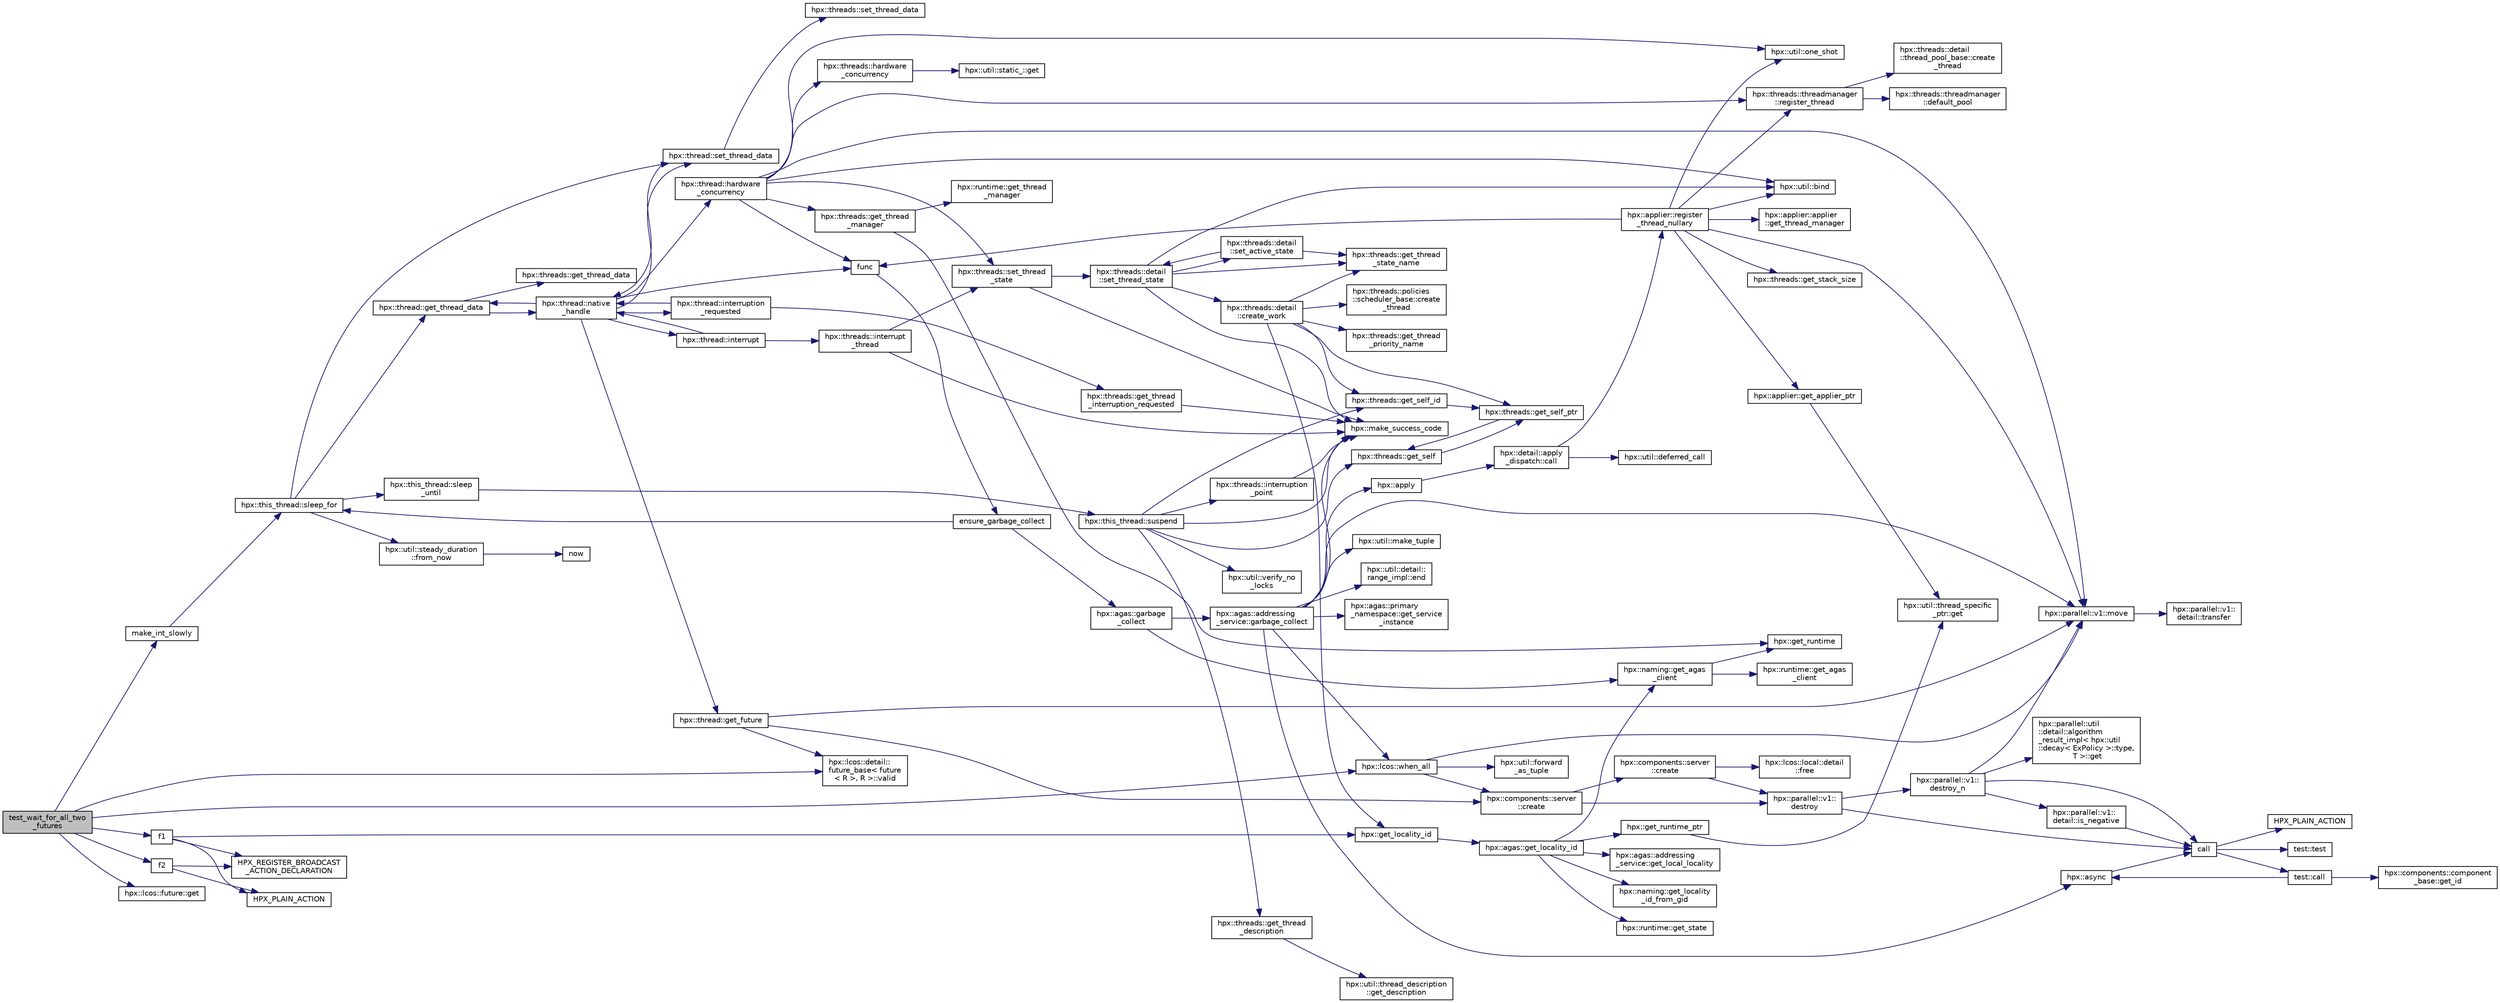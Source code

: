 digraph "test_wait_for_all_two_futures"
{
  edge [fontname="Helvetica",fontsize="10",labelfontname="Helvetica",labelfontsize="10"];
  node [fontname="Helvetica",fontsize="10",shape=record];
  rankdir="LR";
  Node837 [label="test_wait_for_all_two\l_futures",height=0.2,width=0.4,color="black", fillcolor="grey75", style="filled", fontcolor="black"];
  Node837 -> Node838 [color="midnightblue",fontsize="10",style="solid",fontname="Helvetica"];
  Node838 [label="make_int_slowly",height=0.2,width=0.4,color="black", fillcolor="white", style="filled",URL="$da/d18/when__all_8cpp.html#a705c7614d231fc70ec236f627c8287f1"];
  Node838 -> Node839 [color="midnightblue",fontsize="10",style="solid",fontname="Helvetica"];
  Node839 [label="hpx::this_thread::sleep_for",height=0.2,width=0.4,color="black", fillcolor="white", style="filled",URL="$d9/d52/namespacehpx_1_1this__thread.html#afc042a5a5fa52eef2d1d177a343435cf"];
  Node839 -> Node840 [color="midnightblue",fontsize="10",style="solid",fontname="Helvetica"];
  Node840 [label="hpx::this_thread::sleep\l_until",height=0.2,width=0.4,color="black", fillcolor="white", style="filled",URL="$d9/d52/namespacehpx_1_1this__thread.html#ae12a853980115b23ff0ab8ca06622658"];
  Node840 -> Node841 [color="midnightblue",fontsize="10",style="solid",fontname="Helvetica"];
  Node841 [label="hpx::this_thread::suspend",height=0.2,width=0.4,color="black", fillcolor="white", style="filled",URL="$d9/d52/namespacehpx_1_1this__thread.html#aca220026fb3014c0881d129fe31c0073"];
  Node841 -> Node842 [color="midnightblue",fontsize="10",style="solid",fontname="Helvetica"];
  Node842 [label="hpx::threads::get_self",height=0.2,width=0.4,color="black", fillcolor="white", style="filled",URL="$d7/d28/namespacehpx_1_1threads.html#a07daf4d6d29233f20d66d41ab7b5b8e8"];
  Node842 -> Node843 [color="midnightblue",fontsize="10",style="solid",fontname="Helvetica"];
  Node843 [label="hpx::threads::get_self_ptr",height=0.2,width=0.4,color="black", fillcolor="white", style="filled",URL="$d7/d28/namespacehpx_1_1threads.html#a22877ae347ad884cde3a51397dad6c53"];
  Node843 -> Node842 [color="midnightblue",fontsize="10",style="solid",fontname="Helvetica"];
  Node841 -> Node844 [color="midnightblue",fontsize="10",style="solid",fontname="Helvetica"];
  Node844 [label="hpx::threads::get_self_id",height=0.2,width=0.4,color="black", fillcolor="white", style="filled",URL="$d7/d28/namespacehpx_1_1threads.html#afafe0f900b9fac3d4ed3c747625c1cfe"];
  Node844 -> Node843 [color="midnightblue",fontsize="10",style="solid",fontname="Helvetica"];
  Node841 -> Node845 [color="midnightblue",fontsize="10",style="solid",fontname="Helvetica"];
  Node845 [label="hpx::threads::interruption\l_point",height=0.2,width=0.4,color="black", fillcolor="white", style="filled",URL="$d7/d28/namespacehpx_1_1threads.html#ada6ec56a12b050707311d8c628089059"];
  Node845 -> Node846 [color="midnightblue",fontsize="10",style="solid",fontname="Helvetica"];
  Node846 [label="hpx::make_success_code",height=0.2,width=0.4,color="black", fillcolor="white", style="filled",URL="$d8/d83/namespacehpx.html#a0e8512a8f49e2a6c8185061181419d8f",tooltip="Returns error_code(hpx::success, \"success\", mode). "];
  Node841 -> Node847 [color="midnightblue",fontsize="10",style="solid",fontname="Helvetica"];
  Node847 [label="hpx::util::verify_no\l_locks",height=0.2,width=0.4,color="black", fillcolor="white", style="filled",URL="$df/dad/namespacehpx_1_1util.html#ae0e1837ee6f09b79b26c2e788d2e9fc9"];
  Node841 -> Node848 [color="midnightblue",fontsize="10",style="solid",fontname="Helvetica"];
  Node848 [label="hpx::threads::get_thread\l_description",height=0.2,width=0.4,color="black", fillcolor="white", style="filled",URL="$d7/d28/namespacehpx_1_1threads.html#a42fc18a7a680f4e8bc633a4b4c956701"];
  Node848 -> Node849 [color="midnightblue",fontsize="10",style="solid",fontname="Helvetica"];
  Node849 [label="hpx::util::thread_description\l::get_description",height=0.2,width=0.4,color="black", fillcolor="white", style="filled",URL="$df/d9e/structhpx_1_1util_1_1thread__description.html#a8c834e14eca6eb228188022577f9f952"];
  Node841 -> Node846 [color="midnightblue",fontsize="10",style="solid",fontname="Helvetica"];
  Node839 -> Node850 [color="midnightblue",fontsize="10",style="solid",fontname="Helvetica"];
  Node850 [label="hpx::util::steady_duration\l::from_now",height=0.2,width=0.4,color="black", fillcolor="white", style="filled",URL="$d9/d4f/classhpx_1_1util_1_1steady__duration.html#a0132206d767cd0f7395507b40111a153"];
  Node850 -> Node851 [color="midnightblue",fontsize="10",style="solid",fontname="Helvetica"];
  Node851 [label="now",height=0.2,width=0.4,color="black", fillcolor="white", style="filled",URL="$de/db3/1d__stencil__1__omp_8cpp.html#a89e9667753dccfac455bd37a7a3a7b16"];
  Node839 -> Node852 [color="midnightblue",fontsize="10",style="solid",fontname="Helvetica"];
  Node852 [label="hpx::thread::get_thread_data",height=0.2,width=0.4,color="black", fillcolor="white", style="filled",URL="$de/d9b/classhpx_1_1thread.html#a4535ef82cec3b953d2c941d20e3e3904"];
  Node852 -> Node853 [color="midnightblue",fontsize="10",style="solid",fontname="Helvetica"];
  Node853 [label="hpx::threads::get_thread_data",height=0.2,width=0.4,color="black", fillcolor="white", style="filled",URL="$d7/d28/namespacehpx_1_1threads.html#a8737931ff6303807225f735b2b384ae4"];
  Node852 -> Node854 [color="midnightblue",fontsize="10",style="solid",fontname="Helvetica"];
  Node854 [label="hpx::thread::native\l_handle",height=0.2,width=0.4,color="black", fillcolor="white", style="filled",URL="$de/d9b/classhpx_1_1thread.html#acf48190d264ab64c1c4ec99d0b421b5a"];
  Node854 -> Node855 [color="midnightblue",fontsize="10",style="solid",fontname="Helvetica"];
  Node855 [label="hpx::thread::hardware\l_concurrency",height=0.2,width=0.4,color="black", fillcolor="white", style="filled",URL="$de/d9b/classhpx_1_1thread.html#a8e4fff210e02485ba493bc3a2a956c03"];
  Node855 -> Node856 [color="midnightblue",fontsize="10",style="solid",fontname="Helvetica"];
  Node856 [label="hpx::threads::hardware\l_concurrency",height=0.2,width=0.4,color="black", fillcolor="white", style="filled",URL="$d7/d28/namespacehpx_1_1threads.html#aa8752a235478d2ad7b5ac467b63ab527"];
  Node856 -> Node857 [color="midnightblue",fontsize="10",style="solid",fontname="Helvetica"];
  Node857 [label="hpx::util::static_::get",height=0.2,width=0.4,color="black", fillcolor="white", style="filled",URL="$d3/dbb/structhpx_1_1util_1_1static__.html#a2967c633948a3bf17a3b5405ef5a8318"];
  Node855 -> Node858 [color="midnightblue",fontsize="10",style="solid",fontname="Helvetica"];
  Node858 [label="func",height=0.2,width=0.4,color="black", fillcolor="white", style="filled",URL="$d8/dfd/id__type__ref__counting__1032_8cpp.html#ab811b86ea5107ffb3351fcaa29d2c652"];
  Node858 -> Node859 [color="midnightblue",fontsize="10",style="solid",fontname="Helvetica"];
  Node859 [label="ensure_garbage_collect",height=0.2,width=0.4,color="black", fillcolor="white", style="filled",URL="$d8/dfd/id__type__ref__counting__1032_8cpp.html#a5264b94bf7c262ac0e521fb290d476d5"];
  Node859 -> Node839 [color="midnightblue",fontsize="10",style="solid",fontname="Helvetica"];
  Node859 -> Node860 [color="midnightblue",fontsize="10",style="solid",fontname="Helvetica"];
  Node860 [label="hpx::agas::garbage\l_collect",height=0.2,width=0.4,color="black", fillcolor="white", style="filled",URL="$dc/d54/namespacehpx_1_1agas.html#a951337adc4f9bd6df00a50737468e911"];
  Node860 -> Node861 [color="midnightblue",fontsize="10",style="solid",fontname="Helvetica"];
  Node861 [label="hpx::naming::get_agas\l_client",height=0.2,width=0.4,color="black", fillcolor="white", style="filled",URL="$d4/dc9/namespacehpx_1_1naming.html#a0408fffd5d34b620712a801b0ae3b032"];
  Node861 -> Node862 [color="midnightblue",fontsize="10",style="solid",fontname="Helvetica"];
  Node862 [label="hpx::get_runtime",height=0.2,width=0.4,color="black", fillcolor="white", style="filled",URL="$d8/d83/namespacehpx.html#aef902cc6c7dd3b9fbadf34d1e850a070"];
  Node861 -> Node863 [color="midnightblue",fontsize="10",style="solid",fontname="Helvetica"];
  Node863 [label="hpx::runtime::get_agas\l_client",height=0.2,width=0.4,color="black", fillcolor="white", style="filled",URL="$d0/d7b/classhpx_1_1runtime.html#aeb5dddd30d6b9861669af8ad44d1a96a"];
  Node860 -> Node864 [color="midnightblue",fontsize="10",style="solid",fontname="Helvetica"];
  Node864 [label="hpx::agas::addressing\l_service::garbage_collect",height=0.2,width=0.4,color="black", fillcolor="white", style="filled",URL="$db/d58/structhpx_1_1agas_1_1addressing__service.html#a87dcae0eacf6e62d5103ebf516d86f63"];
  Node864 -> Node846 [color="midnightblue",fontsize="10",style="solid",fontname="Helvetica"];
  Node864 -> Node865 [color="midnightblue",fontsize="10",style="solid",fontname="Helvetica"];
  Node865 [label="hpx::agas::primary\l_namespace::get_service\l_instance",height=0.2,width=0.4,color="black", fillcolor="white", style="filled",URL="$d1/d43/structhpx_1_1agas_1_1primary__namespace.html#a7630ff0f30ff8c23b13b4672c5350e2e"];
  Node864 -> Node866 [color="midnightblue",fontsize="10",style="solid",fontname="Helvetica"];
  Node866 [label="hpx::util::make_tuple",height=0.2,width=0.4,color="black", fillcolor="white", style="filled",URL="$df/dad/namespacehpx_1_1util.html#a06fa74211a987d208e013f400a9f5328"];
  Node864 -> Node867 [color="midnightblue",fontsize="10",style="solid",fontname="Helvetica"];
  Node867 [label="hpx::util::detail::\lrange_impl::end",height=0.2,width=0.4,color="black", fillcolor="white", style="filled",URL="$d4/d4a/namespacehpx_1_1util_1_1detail_1_1range__impl.html#afb2ea48b0902f52ee4d8b764807b4316"];
  Node864 -> Node868 [color="midnightblue",fontsize="10",style="solid",fontname="Helvetica"];
  Node868 [label="hpx::apply",height=0.2,width=0.4,color="black", fillcolor="white", style="filled",URL="$d8/d83/namespacehpx.html#aa87762f0db0731d385f3fdfdb25d59fc"];
  Node868 -> Node869 [color="midnightblue",fontsize="10",style="solid",fontname="Helvetica"];
  Node869 [label="hpx::detail::apply\l_dispatch::call",height=0.2,width=0.4,color="black", fillcolor="white", style="filled",URL="$db/de8/structhpx_1_1detail_1_1apply__dispatch.html#a0755fab16d281e74bcff0f8045be9459"];
  Node869 -> Node870 [color="midnightblue",fontsize="10",style="solid",fontname="Helvetica"];
  Node870 [label="hpx::applier::register\l_thread_nullary",height=0.2,width=0.4,color="black", fillcolor="white", style="filled",URL="$d8/dcb/namespacehpx_1_1applier.html#a401cd1145927e58d74d1eb52aaccd936"];
  Node870 -> Node871 [color="midnightblue",fontsize="10",style="solid",fontname="Helvetica"];
  Node871 [label="hpx::applier::get_applier_ptr",height=0.2,width=0.4,color="black", fillcolor="white", style="filled",URL="$d8/dcb/namespacehpx_1_1applier.html#a617483cf2b77ad3a0aa428ade7b35299"];
  Node871 -> Node872 [color="midnightblue",fontsize="10",style="solid",fontname="Helvetica"];
  Node872 [label="hpx::util::thread_specific\l_ptr::get",height=0.2,width=0.4,color="black", fillcolor="white", style="filled",URL="$d4/d4c/structhpx_1_1util_1_1thread__specific__ptr.html#a3b27d8520710478aa41d1f74206bdba9"];
  Node870 -> Node858 [color="midnightblue",fontsize="10",style="solid",fontname="Helvetica"];
  Node870 -> Node873 [color="midnightblue",fontsize="10",style="solid",fontname="Helvetica"];
  Node873 [label="hpx::util::bind",height=0.2,width=0.4,color="black", fillcolor="white", style="filled",URL="$df/dad/namespacehpx_1_1util.html#ad844caedf82a0173d6909d910c3e48c6"];
  Node870 -> Node874 [color="midnightblue",fontsize="10",style="solid",fontname="Helvetica"];
  Node874 [label="hpx::util::one_shot",height=0.2,width=0.4,color="black", fillcolor="white", style="filled",URL="$df/dad/namespacehpx_1_1util.html#a273e61be42a72415291e0ec0a4f28c7a"];
  Node870 -> Node875 [color="midnightblue",fontsize="10",style="solid",fontname="Helvetica"];
  Node875 [label="hpx::parallel::v1::move",height=0.2,width=0.4,color="black", fillcolor="white", style="filled",URL="$db/db9/namespacehpx_1_1parallel_1_1v1.html#aa7c4ede081ce786c9d1eb1adff495cfc"];
  Node875 -> Node876 [color="midnightblue",fontsize="10",style="solid",fontname="Helvetica"];
  Node876 [label="hpx::parallel::v1::\ldetail::transfer",height=0.2,width=0.4,color="black", fillcolor="white", style="filled",URL="$d2/ddd/namespacehpx_1_1parallel_1_1v1_1_1detail.html#ab1b56a05e1885ca7cc7ffa1804dd2f3c"];
  Node870 -> Node877 [color="midnightblue",fontsize="10",style="solid",fontname="Helvetica"];
  Node877 [label="hpx::threads::get_stack_size",height=0.2,width=0.4,color="black", fillcolor="white", style="filled",URL="$d7/d28/namespacehpx_1_1threads.html#af597241b3c2785150be206737ca04aa6",tooltip="The get_stack_size function is part of the thread related API. It. "];
  Node870 -> Node878 [color="midnightblue",fontsize="10",style="solid",fontname="Helvetica"];
  Node878 [label="hpx::applier::applier\l::get_thread_manager",height=0.2,width=0.4,color="black", fillcolor="white", style="filled",URL="$da/dcb/classhpx_1_1applier_1_1applier.html#acc36d583973701e573be39da97bba866",tooltip="Access the thread-manager instance associated with this applier. "];
  Node870 -> Node879 [color="midnightblue",fontsize="10",style="solid",fontname="Helvetica"];
  Node879 [label="hpx::threads::threadmanager\l::register_thread",height=0.2,width=0.4,color="black", fillcolor="white", style="filled",URL="$d5/daa/classhpx_1_1threads_1_1threadmanager.html#a7f79c7578e08a60ca45eb276ce8133d8"];
  Node879 -> Node880 [color="midnightblue",fontsize="10",style="solid",fontname="Helvetica"];
  Node880 [label="hpx::threads::threadmanager\l::default_pool",height=0.2,width=0.4,color="black", fillcolor="white", style="filled",URL="$d5/daa/classhpx_1_1threads_1_1threadmanager.html#a851f067d03b5dd1c5e6a9a6a841e05df"];
  Node879 -> Node881 [color="midnightblue",fontsize="10",style="solid",fontname="Helvetica"];
  Node881 [label="hpx::threads::detail\l::thread_pool_base::create\l_thread",height=0.2,width=0.4,color="black", fillcolor="white", style="filled",URL="$de/dae/classhpx_1_1threads_1_1detail_1_1thread__pool__base.html#ad35d3779eef6f4528e62a26d71b34b34"];
  Node869 -> Node882 [color="midnightblue",fontsize="10",style="solid",fontname="Helvetica"];
  Node882 [label="hpx::util::deferred_call",height=0.2,width=0.4,color="black", fillcolor="white", style="filled",URL="$df/dad/namespacehpx_1_1util.html#acdded623c658a7a3436f7e76bc9d881c"];
  Node864 -> Node875 [color="midnightblue",fontsize="10",style="solid",fontname="Helvetica"];
  Node864 -> Node883 [color="midnightblue",fontsize="10",style="solid",fontname="Helvetica"];
  Node883 [label="hpx::async",height=0.2,width=0.4,color="black", fillcolor="white", style="filled",URL="$d8/d83/namespacehpx.html#acb7d8e37b73b823956ce144f9a57eaa4"];
  Node883 -> Node884 [color="midnightblue",fontsize="10",style="solid",fontname="Helvetica"];
  Node884 [label="call",height=0.2,width=0.4,color="black", fillcolor="white", style="filled",URL="$d2/d67/promise__1620_8cpp.html#a58357f0b82bc761e1d0b9091ed563a70"];
  Node884 -> Node885 [color="midnightblue",fontsize="10",style="solid",fontname="Helvetica"];
  Node885 [label="test::test",height=0.2,width=0.4,color="black", fillcolor="white", style="filled",URL="$d8/d89/structtest.html#ab42d5ece712d716b04cb3f686f297a26"];
  Node884 -> Node886 [color="midnightblue",fontsize="10",style="solid",fontname="Helvetica"];
  Node886 [label="HPX_PLAIN_ACTION",height=0.2,width=0.4,color="black", fillcolor="white", style="filled",URL="$d2/d67/promise__1620_8cpp.html#ab96aab827a4b1fcaf66cfe0ba83fef23"];
  Node884 -> Node887 [color="midnightblue",fontsize="10",style="solid",fontname="Helvetica"];
  Node887 [label="test::call",height=0.2,width=0.4,color="black", fillcolor="white", style="filled",URL="$d8/d89/structtest.html#aeb29e7ed6518b9426ccf1344c52620ae"];
  Node887 -> Node883 [color="midnightblue",fontsize="10",style="solid",fontname="Helvetica"];
  Node887 -> Node888 [color="midnightblue",fontsize="10",style="solid",fontname="Helvetica"];
  Node888 [label="hpx::components::component\l_base::get_id",height=0.2,width=0.4,color="black", fillcolor="white", style="filled",URL="$d2/de6/classhpx_1_1components_1_1component__base.html#a4c8fd93514039bdf01c48d66d82b19cd"];
  Node864 -> Node889 [color="midnightblue",fontsize="10",style="solid",fontname="Helvetica"];
  Node889 [label="hpx::lcos::when_all",height=0.2,width=0.4,color="black", fillcolor="white", style="filled",URL="$d2/dc9/namespacehpx_1_1lcos.html#a1a6fb024d8690923fb185d5aee204d54"];
  Node889 -> Node890 [color="midnightblue",fontsize="10",style="solid",fontname="Helvetica"];
  Node890 [label="hpx::util::forward\l_as_tuple",height=0.2,width=0.4,color="black", fillcolor="white", style="filled",URL="$df/dad/namespacehpx_1_1util.html#ab7c31e3f24c3302a4f67b6735a6fa597"];
  Node889 -> Node875 [color="midnightblue",fontsize="10",style="solid",fontname="Helvetica"];
  Node889 -> Node891 [color="midnightblue",fontsize="10",style="solid",fontname="Helvetica"];
  Node891 [label="hpx::components::server\l::create",height=0.2,width=0.4,color="black", fillcolor="white", style="filled",URL="$d2/da2/namespacehpx_1_1components_1_1server.html#ac776c89f3d68ceb910e8cee9fa937ab4",tooltip="Create arrays of components using their default constructor. "];
  Node891 -> Node892 [color="midnightblue",fontsize="10",style="solid",fontname="Helvetica"];
  Node892 [label="hpx::components::server\l::create",height=0.2,width=0.4,color="black", fillcolor="white", style="filled",URL="$d2/da2/namespacehpx_1_1components_1_1server.html#a77d26de181c97b444565e230577981bd"];
  Node892 -> Node893 [color="midnightblue",fontsize="10",style="solid",fontname="Helvetica"];
  Node893 [label="hpx::lcos::local::detail\l::free",height=0.2,width=0.4,color="black", fillcolor="white", style="filled",URL="$d4/dcb/namespacehpx_1_1lcos_1_1local_1_1detail.html#a55a940f019734e9bb045dc123cd80e48"];
  Node892 -> Node894 [color="midnightblue",fontsize="10",style="solid",fontname="Helvetica"];
  Node894 [label="hpx::parallel::v1::\ldestroy",height=0.2,width=0.4,color="black", fillcolor="white", style="filled",URL="$db/db9/namespacehpx_1_1parallel_1_1v1.html#acf303558375048e8a7cc9a2c2e09477f"];
  Node894 -> Node884 [color="midnightblue",fontsize="10",style="solid",fontname="Helvetica"];
  Node894 -> Node895 [color="midnightblue",fontsize="10",style="solid",fontname="Helvetica"];
  Node895 [label="hpx::parallel::v1::\ldestroy_n",height=0.2,width=0.4,color="black", fillcolor="white", style="filled",URL="$db/db9/namespacehpx_1_1parallel_1_1v1.html#a71d0691132a300690163f5636bcd5bd3"];
  Node895 -> Node896 [color="midnightblue",fontsize="10",style="solid",fontname="Helvetica"];
  Node896 [label="hpx::parallel::v1::\ldetail::is_negative",height=0.2,width=0.4,color="black", fillcolor="white", style="filled",URL="$d2/ddd/namespacehpx_1_1parallel_1_1v1_1_1detail.html#adf2e40fc4b20ad0fd442ee3118a4d527"];
  Node896 -> Node884 [color="midnightblue",fontsize="10",style="solid",fontname="Helvetica"];
  Node895 -> Node897 [color="midnightblue",fontsize="10",style="solid",fontname="Helvetica"];
  Node897 [label="hpx::parallel::util\l::detail::algorithm\l_result_impl\< hpx::util\l::decay\< ExPolicy \>::type,\l T \>::get",height=0.2,width=0.4,color="black", fillcolor="white", style="filled",URL="$d2/d42/structhpx_1_1parallel_1_1util_1_1detail_1_1algorithm__result__impl.html#ab5b051e8ec74eff5e0e62fd63f5d377e"];
  Node895 -> Node875 [color="midnightblue",fontsize="10",style="solid",fontname="Helvetica"];
  Node895 -> Node884 [color="midnightblue",fontsize="10",style="solid",fontname="Helvetica"];
  Node891 -> Node894 [color="midnightblue",fontsize="10",style="solid",fontname="Helvetica"];
  Node855 -> Node873 [color="midnightblue",fontsize="10",style="solid",fontname="Helvetica"];
  Node855 -> Node874 [color="midnightblue",fontsize="10",style="solid",fontname="Helvetica"];
  Node855 -> Node875 [color="midnightblue",fontsize="10",style="solid",fontname="Helvetica"];
  Node855 -> Node898 [color="midnightblue",fontsize="10",style="solid",fontname="Helvetica"];
  Node898 [label="hpx::threads::get_thread\l_manager",height=0.2,width=0.4,color="black", fillcolor="white", style="filled",URL="$d7/d28/namespacehpx_1_1threads.html#a076973c3a53beadde7d967e22c4f6cce"];
  Node898 -> Node862 [color="midnightblue",fontsize="10",style="solid",fontname="Helvetica"];
  Node898 -> Node899 [color="midnightblue",fontsize="10",style="solid",fontname="Helvetica"];
  Node899 [label="hpx::runtime::get_thread\l_manager",height=0.2,width=0.4,color="black", fillcolor="white", style="filled",URL="$d0/d7b/classhpx_1_1runtime.html#a865b12d57fcd44a8d3dda3e35414f563"];
  Node855 -> Node879 [color="midnightblue",fontsize="10",style="solid",fontname="Helvetica"];
  Node855 -> Node900 [color="midnightblue",fontsize="10",style="solid",fontname="Helvetica"];
  Node900 [label="hpx::threads::set_thread\l_state",height=0.2,width=0.4,color="black", fillcolor="white", style="filled",URL="$d7/d28/namespacehpx_1_1threads.html#ac0690ad16ad778bcc79dcd727cc33025",tooltip="Set the thread state of the thread referenced by the thread_id id. "];
  Node900 -> Node846 [color="midnightblue",fontsize="10",style="solid",fontname="Helvetica"];
  Node900 -> Node901 [color="midnightblue",fontsize="10",style="solid",fontname="Helvetica"];
  Node901 [label="hpx::threads::detail\l::set_thread_state",height=0.2,width=0.4,color="black", fillcolor="white", style="filled",URL="$d2/dd1/namespacehpx_1_1threads_1_1detail.html#af85ddc854c4a149bf1738eb1b111b9ab"];
  Node901 -> Node902 [color="midnightblue",fontsize="10",style="solid",fontname="Helvetica"];
  Node902 [label="hpx::threads::get_thread\l_state_name",height=0.2,width=0.4,color="black", fillcolor="white", style="filled",URL="$d7/d28/namespacehpx_1_1threads.html#a26f91ea8d2195f165c033241c5cd11db"];
  Node901 -> Node846 [color="midnightblue",fontsize="10",style="solid",fontname="Helvetica"];
  Node901 -> Node873 [color="midnightblue",fontsize="10",style="solid",fontname="Helvetica"];
  Node901 -> Node903 [color="midnightblue",fontsize="10",style="solid",fontname="Helvetica"];
  Node903 [label="hpx::threads::detail\l::set_active_state",height=0.2,width=0.4,color="black", fillcolor="white", style="filled",URL="$d2/dd1/namespacehpx_1_1threads_1_1detail.html#a45884a5bf04ad66a4f259231a3947e76"];
  Node903 -> Node902 [color="midnightblue",fontsize="10",style="solid",fontname="Helvetica"];
  Node903 -> Node901 [color="midnightblue",fontsize="10",style="solid",fontname="Helvetica"];
  Node901 -> Node904 [color="midnightblue",fontsize="10",style="solid",fontname="Helvetica"];
  Node904 [label="hpx::threads::detail\l::create_work",height=0.2,width=0.4,color="black", fillcolor="white", style="filled",URL="$d2/dd1/namespacehpx_1_1threads_1_1detail.html#ae22384a3c1b1a1940032fad068fb54b1"];
  Node904 -> Node902 [color="midnightblue",fontsize="10",style="solid",fontname="Helvetica"];
  Node904 -> Node905 [color="midnightblue",fontsize="10",style="solid",fontname="Helvetica"];
  Node905 [label="hpx::threads::get_thread\l_priority_name",height=0.2,width=0.4,color="black", fillcolor="white", style="filled",URL="$d7/d28/namespacehpx_1_1threads.html#a9c6b2fec0c1cf5b06ff83ce756ca6d42"];
  Node904 -> Node843 [color="midnightblue",fontsize="10",style="solid",fontname="Helvetica"];
  Node904 -> Node844 [color="midnightblue",fontsize="10",style="solid",fontname="Helvetica"];
  Node904 -> Node906 [color="midnightblue",fontsize="10",style="solid",fontname="Helvetica"];
  Node906 [label="hpx::get_locality_id",height=0.2,width=0.4,color="black", fillcolor="white", style="filled",URL="$d8/d83/namespacehpx.html#a158d7c54a657bb364c1704033010697b",tooltip="Return the number of the locality this function is being called from. "];
  Node906 -> Node907 [color="midnightblue",fontsize="10",style="solid",fontname="Helvetica"];
  Node907 [label="hpx::agas::get_locality_id",height=0.2,width=0.4,color="black", fillcolor="white", style="filled",URL="$dc/d54/namespacehpx_1_1agas.html#a491cc2ddecdf0f1a9129900caa6a4d3e"];
  Node907 -> Node908 [color="midnightblue",fontsize="10",style="solid",fontname="Helvetica"];
  Node908 [label="hpx::get_runtime_ptr",height=0.2,width=0.4,color="black", fillcolor="white", style="filled",URL="$d8/d83/namespacehpx.html#af29daf2bb3e01b4d6495a1742b6cce64"];
  Node908 -> Node872 [color="midnightblue",fontsize="10",style="solid",fontname="Helvetica"];
  Node907 -> Node909 [color="midnightblue",fontsize="10",style="solid",fontname="Helvetica"];
  Node909 [label="hpx::runtime::get_state",height=0.2,width=0.4,color="black", fillcolor="white", style="filled",URL="$d0/d7b/classhpx_1_1runtime.html#ab405f80e060dac95d624520f38b0524c"];
  Node907 -> Node861 [color="midnightblue",fontsize="10",style="solid",fontname="Helvetica"];
  Node907 -> Node910 [color="midnightblue",fontsize="10",style="solid",fontname="Helvetica"];
  Node910 [label="hpx::agas::addressing\l_service::get_local_locality",height=0.2,width=0.4,color="black", fillcolor="white", style="filled",URL="$db/d58/structhpx_1_1agas_1_1addressing__service.html#ab52c19a37c2a7a006c6c15f90ad0539c"];
  Node907 -> Node911 [color="midnightblue",fontsize="10",style="solid",fontname="Helvetica"];
  Node911 [label="hpx::naming::get_locality\l_id_from_gid",height=0.2,width=0.4,color="black", fillcolor="white", style="filled",URL="$d4/dc9/namespacehpx_1_1naming.html#a7fd43037784560bd04fda9b49e33529f"];
  Node904 -> Node912 [color="midnightblue",fontsize="10",style="solid",fontname="Helvetica"];
  Node912 [label="hpx::threads::policies\l::scheduler_base::create\l_thread",height=0.2,width=0.4,color="black", fillcolor="white", style="filled",URL="$dd/d7e/structhpx_1_1threads_1_1policies_1_1scheduler__base.html#ad3b05cd7f363cc8e8410ce368c3794e0"];
  Node854 -> Node913 [color="midnightblue",fontsize="10",style="solid",fontname="Helvetica"];
  Node913 [label="hpx::thread::interrupt",height=0.2,width=0.4,color="black", fillcolor="white", style="filled",URL="$de/d9b/classhpx_1_1thread.html#ac34d0d033aa743c476a79dbc2e1a8a39"];
  Node913 -> Node914 [color="midnightblue",fontsize="10",style="solid",fontname="Helvetica"];
  Node914 [label="hpx::threads::interrupt\l_thread",height=0.2,width=0.4,color="black", fillcolor="white", style="filled",URL="$d7/d28/namespacehpx_1_1threads.html#a6bdda1a2aab61b9b13d274b5155d7e73"];
  Node914 -> Node846 [color="midnightblue",fontsize="10",style="solid",fontname="Helvetica"];
  Node914 -> Node900 [color="midnightblue",fontsize="10",style="solid",fontname="Helvetica"];
  Node913 -> Node854 [color="midnightblue",fontsize="10",style="solid",fontname="Helvetica"];
  Node854 -> Node915 [color="midnightblue",fontsize="10",style="solid",fontname="Helvetica"];
  Node915 [label="hpx::thread::interruption\l_requested",height=0.2,width=0.4,color="black", fillcolor="white", style="filled",URL="$de/d9b/classhpx_1_1thread.html#a33276bb4c20bbb0b1978944e18ef71b8"];
  Node915 -> Node916 [color="midnightblue",fontsize="10",style="solid",fontname="Helvetica"];
  Node916 [label="hpx::threads::get_thread\l_interruption_requested",height=0.2,width=0.4,color="black", fillcolor="white", style="filled",URL="$d7/d28/namespacehpx_1_1threads.html#ae64a7fdb8b5c8bac7be0c8282672a03b"];
  Node916 -> Node846 [color="midnightblue",fontsize="10",style="solid",fontname="Helvetica"];
  Node915 -> Node854 [color="midnightblue",fontsize="10",style="solid",fontname="Helvetica"];
  Node854 -> Node917 [color="midnightblue",fontsize="10",style="solid",fontname="Helvetica"];
  Node917 [label="hpx::thread::get_future",height=0.2,width=0.4,color="black", fillcolor="white", style="filled",URL="$de/d9b/classhpx_1_1thread.html#a87fdb0d8da826366fc190ed224900a64"];
  Node917 -> Node918 [color="midnightblue",fontsize="10",style="solid",fontname="Helvetica"];
  Node918 [label="hpx::lcos::detail::\lfuture_base\< future\l\< R \>, R \>::valid",height=0.2,width=0.4,color="black", fillcolor="white", style="filled",URL="$d5/dd7/classhpx_1_1lcos_1_1detail_1_1future__base.html#aaf7beb7374815614363033bd96573e75"];
  Node917 -> Node891 [color="midnightblue",fontsize="10",style="solid",fontname="Helvetica"];
  Node917 -> Node875 [color="midnightblue",fontsize="10",style="solid",fontname="Helvetica"];
  Node854 -> Node852 [color="midnightblue",fontsize="10",style="solid",fontname="Helvetica"];
  Node854 -> Node919 [color="midnightblue",fontsize="10",style="solid",fontname="Helvetica"];
  Node919 [label="hpx::thread::set_thread_data",height=0.2,width=0.4,color="black", fillcolor="white", style="filled",URL="$de/d9b/classhpx_1_1thread.html#a7317a3cf5251f3b33c990449570d4cea"];
  Node919 -> Node920 [color="midnightblue",fontsize="10",style="solid",fontname="Helvetica"];
  Node920 [label="hpx::threads::set_thread_data",height=0.2,width=0.4,color="black", fillcolor="white", style="filled",URL="$d7/d28/namespacehpx_1_1threads.html#a00a625acc149fce3ae38e4340454acf7"];
  Node919 -> Node854 [color="midnightblue",fontsize="10",style="solid",fontname="Helvetica"];
  Node854 -> Node858 [color="midnightblue",fontsize="10",style="solid",fontname="Helvetica"];
  Node839 -> Node919 [color="midnightblue",fontsize="10",style="solid",fontname="Helvetica"];
  Node837 -> Node921 [color="midnightblue",fontsize="10",style="solid",fontname="Helvetica"];
  Node921 [label="f1",height=0.2,width=0.4,color="black", fillcolor="white", style="filled",URL="$d8/d8b/broadcast_8cpp.html#a1751fbd41f2529b84514a9dbd767959a"];
  Node921 -> Node906 [color="midnightblue",fontsize="10",style="solid",fontname="Helvetica"];
  Node921 -> Node922 [color="midnightblue",fontsize="10",style="solid",fontname="Helvetica"];
  Node922 [label="HPX_PLAIN_ACTION",height=0.2,width=0.4,color="black", fillcolor="white", style="filled",URL="$d8/d8b/broadcast_8cpp.html#a19685a0394ce6a99351f7a679f6eeefc"];
  Node921 -> Node923 [color="midnightblue",fontsize="10",style="solid",fontname="Helvetica"];
  Node923 [label="HPX_REGISTER_BROADCAST\l_ACTION_DECLARATION",height=0.2,width=0.4,color="black", fillcolor="white", style="filled",URL="$d7/d38/addressing__service_8cpp.html#a573d764d9cb34eec46a4bdffcf07875f"];
  Node837 -> Node924 [color="midnightblue",fontsize="10",style="solid",fontname="Helvetica"];
  Node924 [label="f2",height=0.2,width=0.4,color="black", fillcolor="white", style="filled",URL="$d8/d8b/broadcast_8cpp.html#a90b718127ae383af9c1b52fb8d5e1166"];
  Node924 -> Node922 [color="midnightblue",fontsize="10",style="solid",fontname="Helvetica"];
  Node924 -> Node923 [color="midnightblue",fontsize="10",style="solid",fontname="Helvetica"];
  Node837 -> Node889 [color="midnightblue",fontsize="10",style="solid",fontname="Helvetica"];
  Node837 -> Node925 [color="midnightblue",fontsize="10",style="solid",fontname="Helvetica"];
  Node925 [label="hpx::lcos::future::get",height=0.2,width=0.4,color="black", fillcolor="white", style="filled",URL="$d0/d33/classhpx_1_1lcos_1_1future.html#a8c28269486d5620ac48af349f17bb41c"];
  Node837 -> Node918 [color="midnightblue",fontsize="10",style="solid",fontname="Helvetica"];
}
